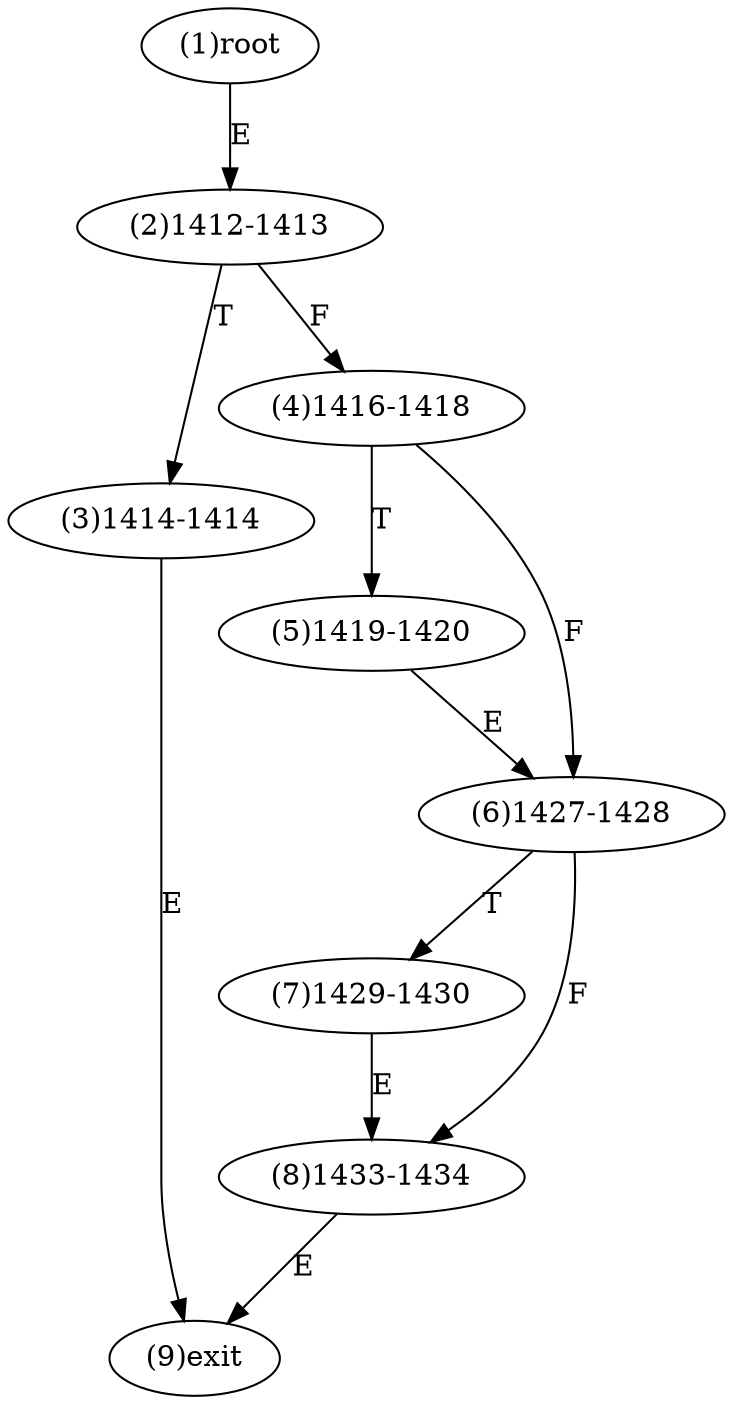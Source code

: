 digraph "" { 
1[ label="(1)root"];
2[ label="(2)1412-1413"];
3[ label="(3)1414-1414"];
4[ label="(4)1416-1418"];
5[ label="(5)1419-1420"];
6[ label="(6)1427-1428"];
7[ label="(7)1429-1430"];
8[ label="(8)1433-1434"];
9[ label="(9)exit"];
1->2[ label="E"];
2->4[ label="F"];
2->3[ label="T"];
3->9[ label="E"];
4->6[ label="F"];
4->5[ label="T"];
5->6[ label="E"];
6->8[ label="F"];
6->7[ label="T"];
7->8[ label="E"];
8->9[ label="E"];
}